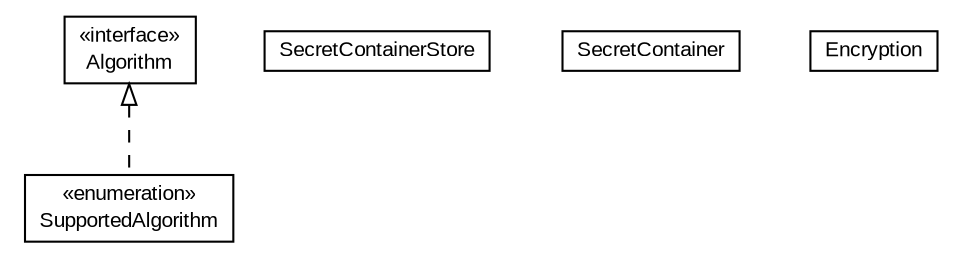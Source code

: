 #!/usr/local/bin/dot
#
# Class diagram 
# Generated by UMLGraph version R5_6-24-gf6e263 (http://www.umlgraph.org/)
#

digraph G {
	edge [fontname="arial",fontsize=10,labelfontname="arial",labelfontsize=10];
	node [fontname="arial",fontsize=10,shape=plaintext];
	nodesep=0.25;
	ranksep=0.5;
	// net.brabenetz.lib.securedproperties.core.SupportedAlgorithm
	c24 [label=<<table title="net.brabenetz.lib.securedproperties.core.SupportedAlgorithm" border="0" cellborder="1" cellspacing="0" cellpadding="2" port="p" href="./SupportedAlgorithm.html">
		<tr><td><table border="0" cellspacing="0" cellpadding="1">
<tr><td align="center" balign="center"> &#171;enumeration&#187; </td></tr>
<tr><td align="center" balign="center"> SupportedAlgorithm </td></tr>
		</table></td></tr>
		</table>>, URL="./SupportedAlgorithm.html", fontname="arial", fontcolor="black", fontsize=10.0];
	// net.brabenetz.lib.securedproperties.core.SecretContainerStore
	c25 [label=<<table title="net.brabenetz.lib.securedproperties.core.SecretContainerStore" border="0" cellborder="1" cellspacing="0" cellpadding="2" port="p" href="./SecretContainerStore.html">
		<tr><td><table border="0" cellspacing="0" cellpadding="1">
<tr><td align="center" balign="center"> SecretContainerStore </td></tr>
		</table></td></tr>
		</table>>, URL="./SecretContainerStore.html", fontname="arial", fontcolor="black", fontsize=10.0];
	// net.brabenetz.lib.securedproperties.core.SecretContainer
	c26 [label=<<table title="net.brabenetz.lib.securedproperties.core.SecretContainer" border="0" cellborder="1" cellspacing="0" cellpadding="2" port="p" href="./SecretContainer.html">
		<tr><td><table border="0" cellspacing="0" cellpadding="1">
<tr><td align="center" balign="center"> SecretContainer </td></tr>
		</table></td></tr>
		</table>>, URL="./SecretContainer.html", fontname="arial", fontcolor="black", fontsize=10.0];
	// net.brabenetz.lib.securedproperties.core.Encryption
	c27 [label=<<table title="net.brabenetz.lib.securedproperties.core.Encryption" border="0" cellborder="1" cellspacing="0" cellpadding="2" port="p" href="./Encryption.html">
		<tr><td><table border="0" cellspacing="0" cellpadding="1">
<tr><td align="center" balign="center"> Encryption </td></tr>
		</table></td></tr>
		</table>>, URL="./Encryption.html", fontname="arial", fontcolor="black", fontsize=10.0];
	// net.brabenetz.lib.securedproperties.core.Algorithm
	c28 [label=<<table title="net.brabenetz.lib.securedproperties.core.Algorithm" border="0" cellborder="1" cellspacing="0" cellpadding="2" port="p" href="./Algorithm.html">
		<tr><td><table border="0" cellspacing="0" cellpadding="1">
<tr><td align="center" balign="center"> &#171;interface&#187; </td></tr>
<tr><td align="center" balign="center"> Algorithm </td></tr>
		</table></td></tr>
		</table>>, URL="./Algorithm.html", fontname="arial", fontcolor="black", fontsize=10.0];
	//net.brabenetz.lib.securedproperties.core.SupportedAlgorithm implements net.brabenetz.lib.securedproperties.core.Algorithm
	c28:p -> c24:p [dir=back,arrowtail=empty,style=dashed];
}

